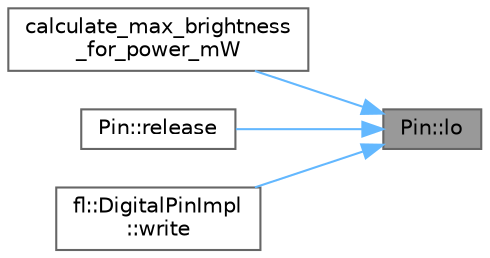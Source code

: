 digraph "Pin::lo"
{
 // LATEX_PDF_SIZE
  bgcolor="transparent";
  edge [fontname=Helvetica,fontsize=10,labelfontname=Helvetica,labelfontsize=10];
  node [fontname=Helvetica,fontsize=10,shape=box,height=0.2,width=0.4];
  rankdir="RL";
  Node1 [id="Node000001",label="Pin::lo",height=0.2,width=0.4,color="gray40", fillcolor="grey60", style="filled", fontcolor="black",tooltip="Set the pin state to LOW"];
  Node1 -> Node2 [id="edge1_Node000001_Node000002",dir="back",color="steelblue1",style="solid",tooltip=" "];
  Node2 [id="Node000002",label="calculate_max_brightness\l_for_power_mW",height=0.2,width=0.4,color="grey40", fillcolor="white", style="filled",URL="$d3/d1d/group___power.html#gaeb674bb1095873cfaab1bc2796541020",tooltip="Determines the highest brightness level you can use and still stay under the specified power budget f..."];
  Node1 -> Node3 [id="edge2_Node000001_Node000003",dir="back",color="steelblue1",style="solid",tooltip=" "];
  Node3 [id="Node000003",label="Pin::release",height=0.2,width=0.4,color="grey40", fillcolor="white", style="filled",URL="$d7/d68/class_pin.html#a6481ae7322ea9b390003599d3abc532b",tooltip="Set the pin state to LOW"];
  Node1 -> Node4 [id="edge3_Node000001_Node000004",dir="back",color="steelblue1",style="solid",tooltip=" "];
  Node4 [id="Node000004",label="fl::DigitalPinImpl\l::write",height=0.2,width=0.4,color="grey40", fillcolor="white", style="filled",URL="$d3/d25/classfl_1_1_digital_pin_impl.html#a8a4517a0b4a1cd30f8864c6b11abeb95",tooltip=" "];
}
